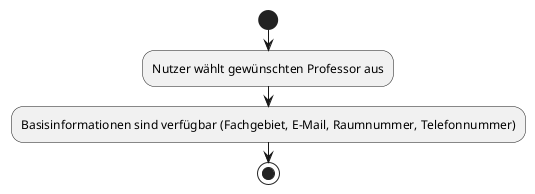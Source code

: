 @startuml

start
:Nutzer wählt gewünschten Professor aus;
:Basisinformationen sind verfügbar (Fachgebiet, E-Mail, Raumnummer, Telefonnummer);
stop
@enduml

